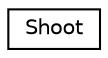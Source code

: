 digraph "Graphical Class Hierarchy"
{
 // LATEX_PDF_SIZE
  edge [fontname="Helvetica",fontsize="10",labelfontname="Helvetica",labelfontsize="10"];
  node [fontname="Helvetica",fontsize="10",shape=record];
  rankdir="LR";
  Node0 [label="Shoot",height=0.2,width=0.4,color="black", fillcolor="white", style="filled",URL="$class_shoot.html",tooltip=" "];
}

